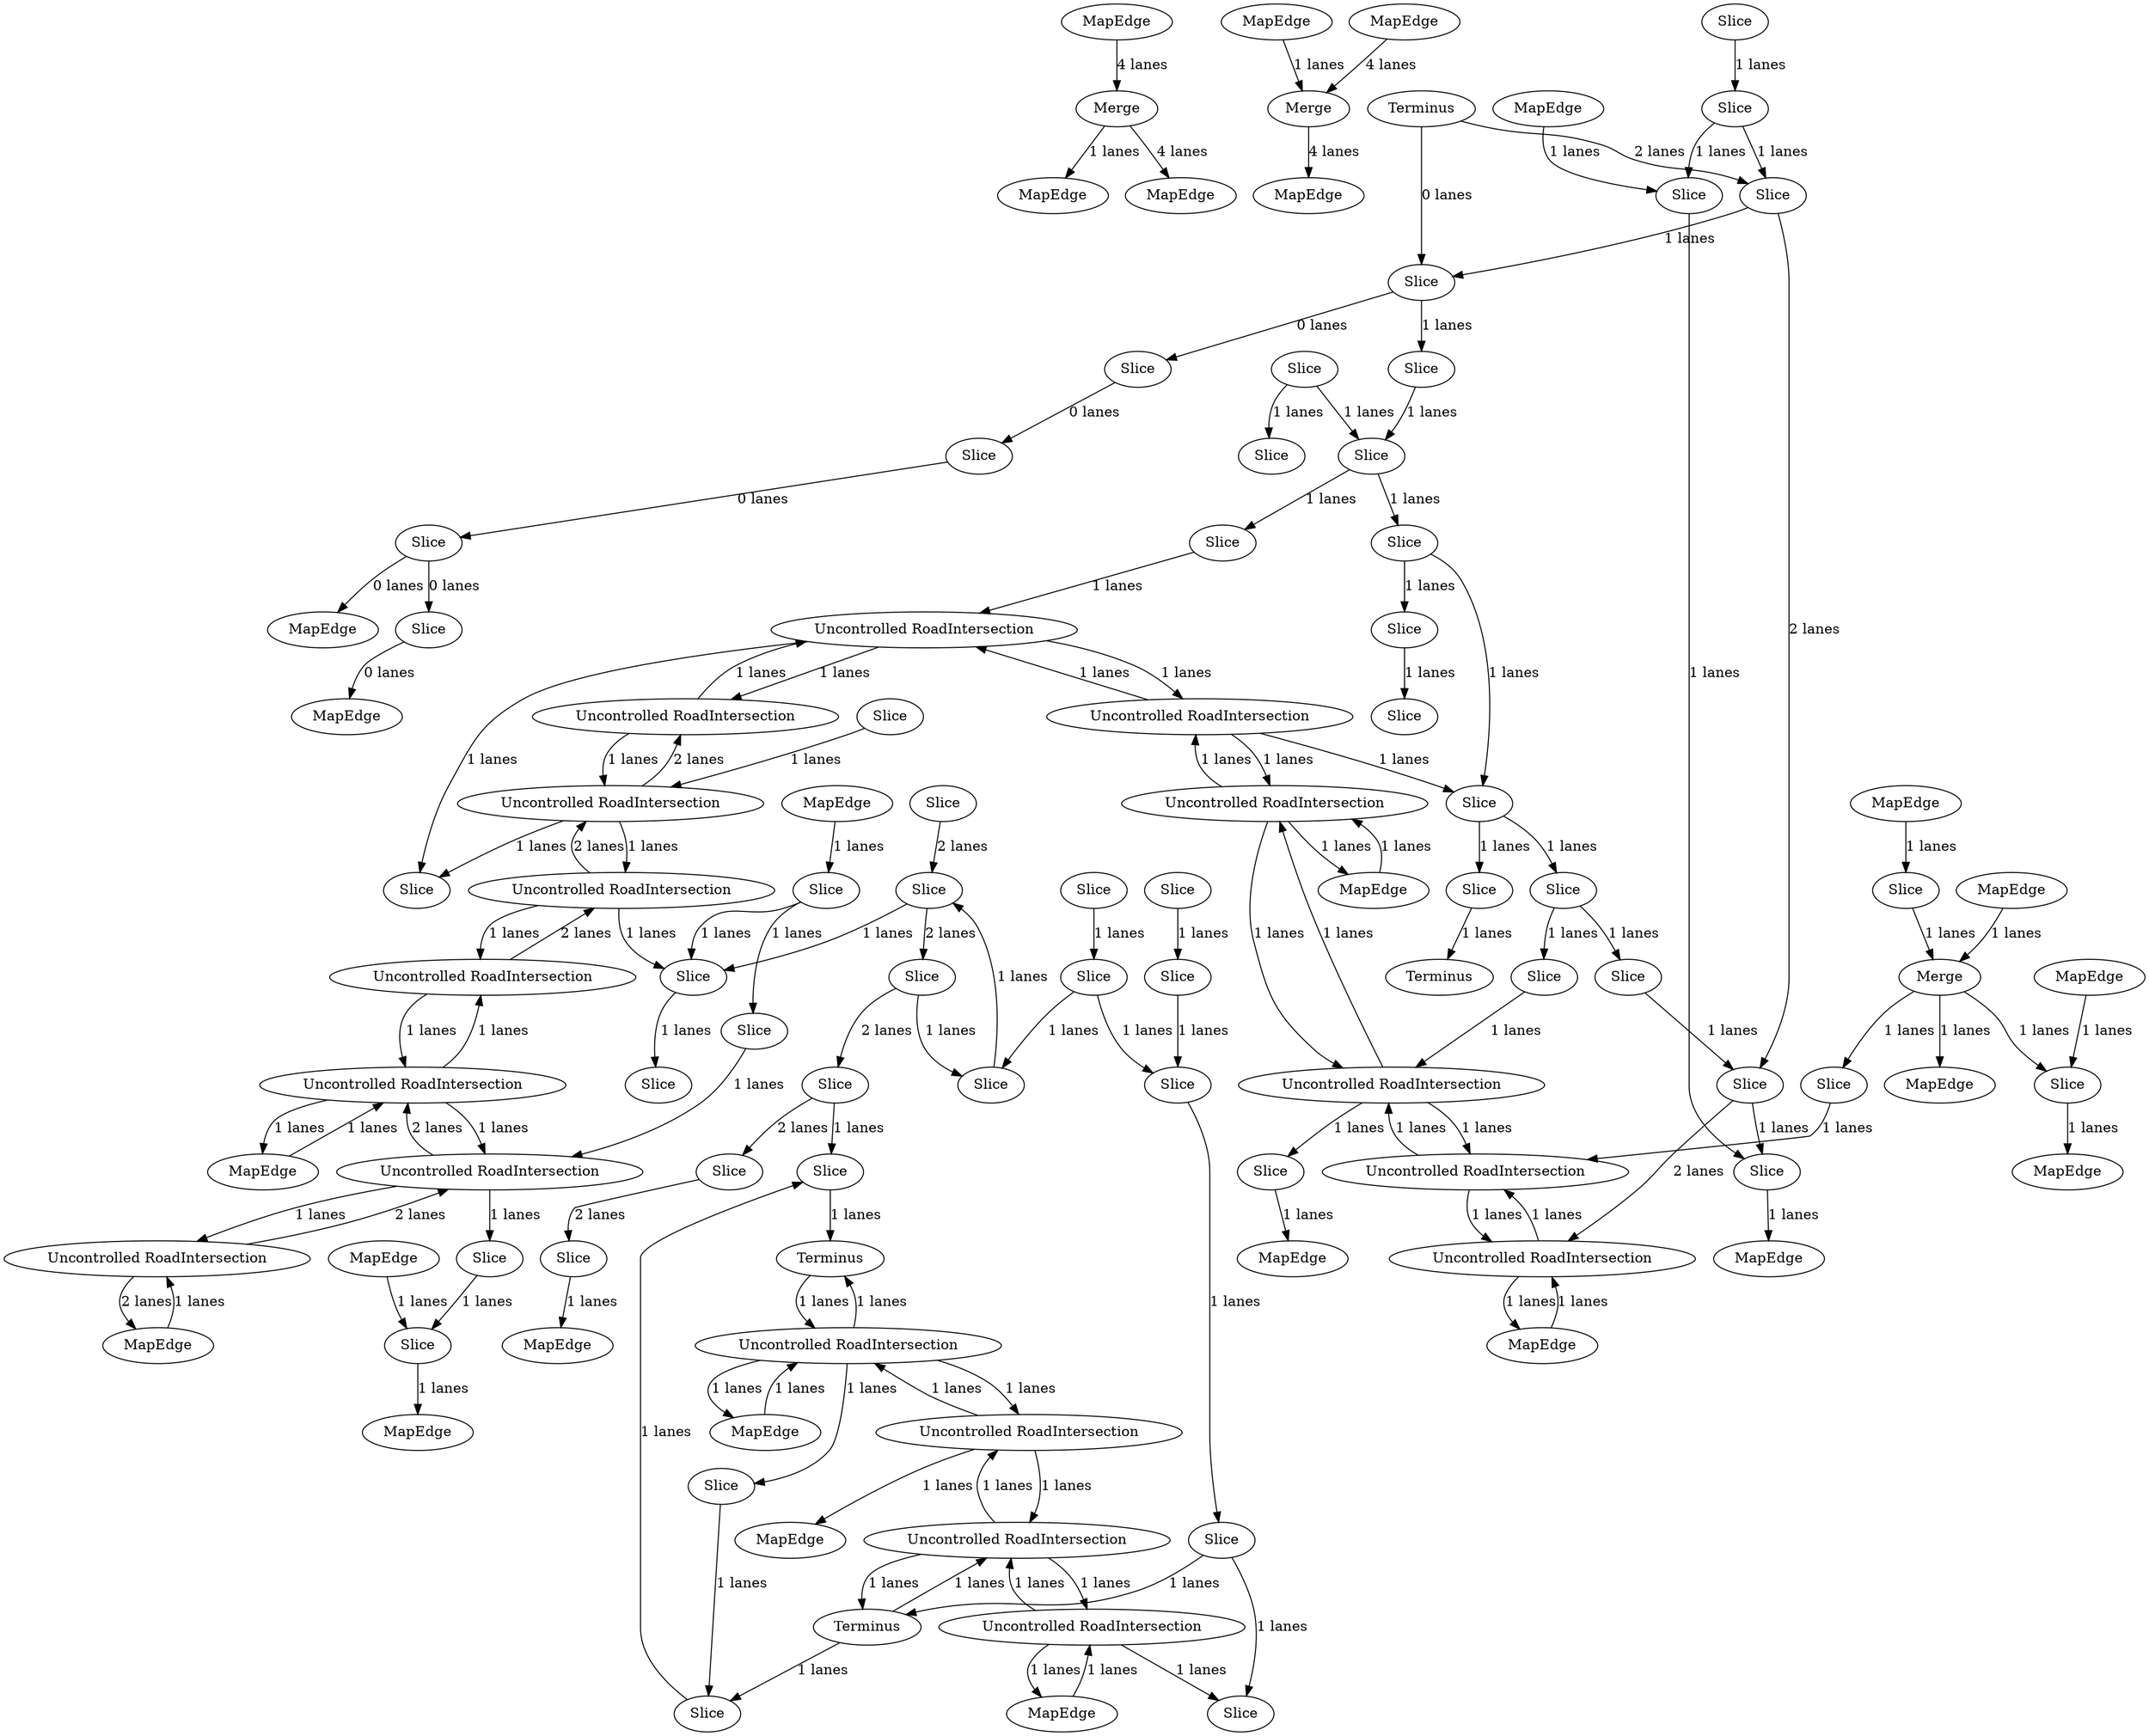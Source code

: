 digraph {
    0 [ label = "Merge" ]
    1 [ label = "MapEdge" ]
    2 [ label = "Merge" ]
    3 [ label = "MapEdge" ]
    4 [ label = "Slice" ]
    5 [ label = "Terminus" ]
    6 [ label = "MapEdge" ]
    7 [ label = "Slice" ]
    8 [ label = "Slice" ]
    9 [ label = "Uncontrolled RoadIntersection" ]
    10 [ label = "MapEdge" ]
    11 [ label = "MapEdge" ]
    12 [ label = "Slice" ]
    13 [ label = "MapEdge" ]
    14 [ label = "MapEdge" ]
    15 [ label = "Uncontrolled RoadIntersection" ]
    16 [ label = "Uncontrolled RoadIntersection" ]
    17 [ label = "Uncontrolled RoadIntersection" ]
    18 [ label = "MapEdge" ]
    19 [ label = "Slice" ]
    20 [ label = "Terminus" ]
    21 [ label = "Merge" ]
    22 [ label = "Slice" ]
    23 [ label = "Slice" ]
    24 [ label = "Slice" ]
    25 [ label = "MapEdge" ]
    26 [ label = "Terminus" ]
    27 [ label = "Slice" ]
    28 [ label = "Uncontrolled RoadIntersection" ]
    29 [ label = "Uncontrolled RoadIntersection" ]
    30 [ label = "MapEdge" ]
    31 [ label = "MapEdge" ]
    32 [ label = "MapEdge" ]
    33 [ label = "Slice" ]
    34 [ label = "MapEdge" ]
    35 [ label = "MapEdge" ]
    36 [ label = "Slice" ]
    37 [ label = "Slice" ]
    38 [ label = "Slice" ]
    39 [ label = "Slice" ]
    40 [ label = "Uncontrolled RoadIntersection" ]
    41 [ label = "MapEdge" ]
    42 [ label = "Slice" ]
    43 [ label = "Slice" ]
    44 [ label = "MapEdge" ]
    45 [ label = "Uncontrolled RoadIntersection" ]
    46 [ label = "MapEdge" ]
    47 [ label = "Uncontrolled RoadIntersection" ]
    48 [ label = "MapEdge" ]
    49 [ label = "Slice" ]
    50 [ label = "Slice" ]
    51 [ label = "Slice" ]
    52 [ label = "Slice" ]
    53 [ label = "Slice" ]
    54 [ label = "Slice" ]
    55 [ label = "MapEdge" ]
    56 [ label = "Slice" ]
    57 [ label = "Slice" ]
    58 [ label = "Slice" ]
    59 [ label = "MapEdge" ]
    60 [ label = "Slice" ]
    61 [ label = "Slice" ]
    62 [ label = "Slice" ]
    63 [ label = "Slice" ]
    64 [ label = "Slice" ]
    65 [ label = "Slice" ]
    66 [ label = "Slice" ]
    67 [ label = "Slice" ]
    68 [ label = "Uncontrolled RoadIntersection" ]
    69 [ label = "Slice" ]
    70 [ label = "Slice" ]
    71 [ label = "Slice" ]
    72 [ label = "Slice" ]
    73 [ label = "Slice" ]
    74 [ label = "Slice" ]
    75 [ label = "Uncontrolled RoadIntersection" ]
    76 [ label = "Uncontrolled RoadIntersection" ]
    77 [ label = "Slice" ]
    78 [ label = "Slice" ]
    79 [ label = "Uncontrolled RoadIntersection" ]
    80 [ label = "Slice" ]
    81 [ label = "Slice" ]
    82 [ label = "Slice" ]
    83 [ label = "Uncontrolled RoadIntersection" ]
    84 [ label = "Slice" ]
    85 [ label = "MapEdge" ]
    86 [ label = "MapEdge" ]
    87 [ label = "Slice" ]
    88 [ label = "Slice" ]
    89 [ label = "MapEdge" ]
    90 [ label = "MapEdge" ]
    91 [ label = "MapEdge" ]
    92 [ label = "MapEdge" ]
    93 [ label = "MapEdge" ]
    94 [ label = "Uncontrolled RoadIntersection" ]
    95 [ label = "Slice" ]
    96 [ label = "Slice" ]
    97 [ label = "Slice" ]
    98 [ label = "Slice" ]
    99 [ label = "Uncontrolled RoadIntersection" ]
    100 [ label = "Terminus" ]
    101 [ label = "Slice" ]
    102 [ label = "Slice" ]
    103 [ label = "Uncontrolled RoadIntersection" ]
    0 -> 1 [ label = "1 lanes" ]
    2 -> 3 [ label = "4 lanes" ]
    63 -> 4 [ label = "0 lanes" ]
    5 -> 63 [ label = "0 lanes" ]
    6 -> 0 [ label = "4 lanes" ]
    8 -> 7 [ label = "0 lanes" ]
    9 -> 10 [ label = "2 lanes" ]
    10 -> 9 [ label = "1 lanes" ]
    12 -> 11 [ label = "0 lanes" ]
    0 -> 13 [ label = "4 lanes" ]
    14 -> 15 [ label = "1 lanes" ]
    15 -> 14 [ label = "1 lanes" ]
    5 -> 64 [ label = "2 lanes" ]
    64 -> 65 [ label = "2 lanes" ]
    65 -> 16 [ label = "2 lanes" ]
    17 -> 68 [ label = "1 lanes" ]
    68 -> 17 [ label = "1 lanes" ]
    68 -> 45 [ label = "1 lanes" ]
    45 -> 68 [ label = "1 lanes" ]
    45 -> 16 [ label = "1 lanes" ]
    16 -> 45 [ label = "1 lanes" ]
    16 -> 18 [ label = "1 lanes" ]
    18 -> 16 [ label = "1 lanes" ]
    19 -> 20 [ label = "1 lanes" ]
    21 -> 22 [ label = "1 lanes" ]
    24 -> 23 [ label = "2 lanes" ]
    21 -> 25 [ label = "1 lanes" ]
    27 -> 26 [ label = "1 lanes" ]
    28 -> 103 [ label = "2 lanes" ]
    103 -> 28 [ label = "1 lanes" ]
    103 -> 76 [ label = "2 lanes" ]
    76 -> 103 [ label = "1 lanes" ]
    76 -> 29 [ label = "2 lanes" ]
    29 -> 76 [ label = "1 lanes" ]
    4 -> 8 [ label = "0 lanes" ]
    7 -> 12 [ label = "0 lanes" ]
    23 -> 30 [ label = "1 lanes" ]
    31 -> 2 [ label = "1 lanes" ]
    32 -> 21 [ label = "1 lanes" ]
    33 -> 27 [ label = "1 lanes" ]
    15 -> 40 [ label = "1 lanes" ]
    40 -> 15 [ label = "1 lanes" ]
    40 -> 99 [ label = "1 lanes" ]
    99 -> 40 [ label = "1 lanes" ]
    99 -> 79 [ label = "1 lanes" ]
    79 -> 99 [ label = "1 lanes" ]
    79 -> 34 [ label = "1 lanes" ]
    34 -> 79 [ label = "1 lanes" ]
    35 -> 17 [ label = "1 lanes" ]
    17 -> 35 [ label = "1 lanes" ]
    17 -> 94 [ label = "1 lanes" ]
    94 -> 17 [ label = "1 lanes" ]
    94 -> 75 [ label = "1 lanes" ]
    75 -> 94 [ label = "1 lanes" ]
    75 -> 29 [ label = "1 lanes" ]
    29 -> 75 [ label = "1 lanes" ]
    33 -> 24 [ label = "2 lanes" ]
    39 -> 33 [ label = "2 lanes" ]
    36 -> 39 [ label = "2 lanes" ]
    38 -> 36 [ label = "1 lanes" ]
    37 -> 38 [ label = "1 lanes" ]
    39 -> 38 [ label = "1 lanes" ]
    40 -> 41 [ label = "1 lanes" ]
    42 -> 36 [ label = "2 lanes" ]
    81 -> 43 [ label = "1 lanes" ]
    44 -> 81 [ label = "1 lanes" ]
    22 -> 45 [ label = "1 lanes" ]
    46 -> 47 [ label = "1 lanes" ]
    47 -> 46 [ label = "1 lanes" ]
    7 -> 48 [ label = "0 lanes" ]
    37 -> 49 [ label = "1 lanes" ]
    51 -> 50 [ label = "1 lanes" ]
    53 -> 37 [ label = "1 lanes" ]
    54 -> 27 [ label = "1 lanes" ]
    56 -> 55 [ label = "1 lanes" ]
    58 -> 56 [ label = "1 lanes" ]
    57 -> 58 [ label = "1 lanes" ]
    59 -> 58 [ label = "1 lanes" ]
    61 -> 60 [ label = "1 lanes" ]
    63 -> 62 [ label = "1 lanes" ]
    64 -> 63 [ label = "1 lanes" ]
    57 -> 64 [ label = "1 lanes" ]
    65 -> 56 [ label = "1 lanes" ]
    66 -> 65 [ label = "1 lanes" ]
    68 -> 67 [ label = "1 lanes" ]
    69 -> 68 [ label = "1 lanes" ]
    95 -> 70 [ label = "1 lanes" ]
    97 -> 95 [ label = "1 lanes" ]
    72 -> 97 [ label = "1 lanes" ]
    61 -> 72 [ label = "1 lanes" ]
    72 -> 71 [ label = "1 lanes" ]
    62 -> 72 [ label = "1 lanes" ]
    70 -> 66 [ label = "1 lanes" ]
    74 -> 73 [ label = "1 lanes" ]
    50 -> 49 [ label = "1 lanes" ]
    70 -> 69 [ label = "1 lanes" ]
    75 -> 52 [ label = "1 lanes" ]
    71 -> 75 [ label = "1 lanes" ]
    76 -> 52 [ label = "1 lanes" ]
    77 -> 76 [ label = "1 lanes" ]
    47 -> 28 [ label = "1 lanes" ]
    28 -> 47 [ label = "1 lanes" ]
    47 -> 83 [ label = "1 lanes" ]
    83 -> 47 [ label = "2 lanes" ]
    83 -> 9 [ label = "1 lanes" ]
    9 -> 83 [ label = "2 lanes" ]
    78 -> 57 [ label = "1 lanes" ]
    79 -> 73 [ label = "1 lanes" ]
    81 -> 80 [ label = "1 lanes" ]
    83 -> 82 [ label = "1 lanes" ]
    80 -> 83 [ label = "1 lanes" ]
    82 -> 84 [ label = "1 lanes" ]
    84 -> 85 [ label = "1 lanes" ]
    86 -> 84 [ label = "1 lanes" ]
    87 -> 21 [ label = "1 lanes" ]
    21 -> 88 [ label = "1 lanes" ]
    89 -> 87 [ label = "1 lanes" ]
    67 -> 90 [ label = "1 lanes" ]
    88 -> 91 [ label = "1 lanes" ]
    92 -> 88 [ label = "1 lanes" ]
    93 -> 2 [ label = "4 lanes" ]
    94 -> 95 [ label = "1 lanes" ]
    95 -> 19 [ label = "1 lanes" ]
    97 -> 96 [ label = "1 lanes" ]
    96 -> 98 [ label = "1 lanes" ]
    99 -> 100 [ label = "1 lanes" ]
    100 -> 99 [ label = "1 lanes" ]
    100 -> 54 [ label = "1 lanes" ]
    74 -> 100 [ label = "1 lanes" ]
    49 -> 74 [ label = "1 lanes" ]
    101 -> 54 [ label = "1 lanes" ]
    15 -> 101 [ label = "1 lanes" ]
    15 -> 26 [ label = "1 lanes" ]
    26 -> 15 [ label = "1 lanes" ]
    36 -> 43 [ label = "1 lanes" ]
    43 -> 102 [ label = "1 lanes" ]
    103 -> 43 [ label = "1 lanes" ]
}
